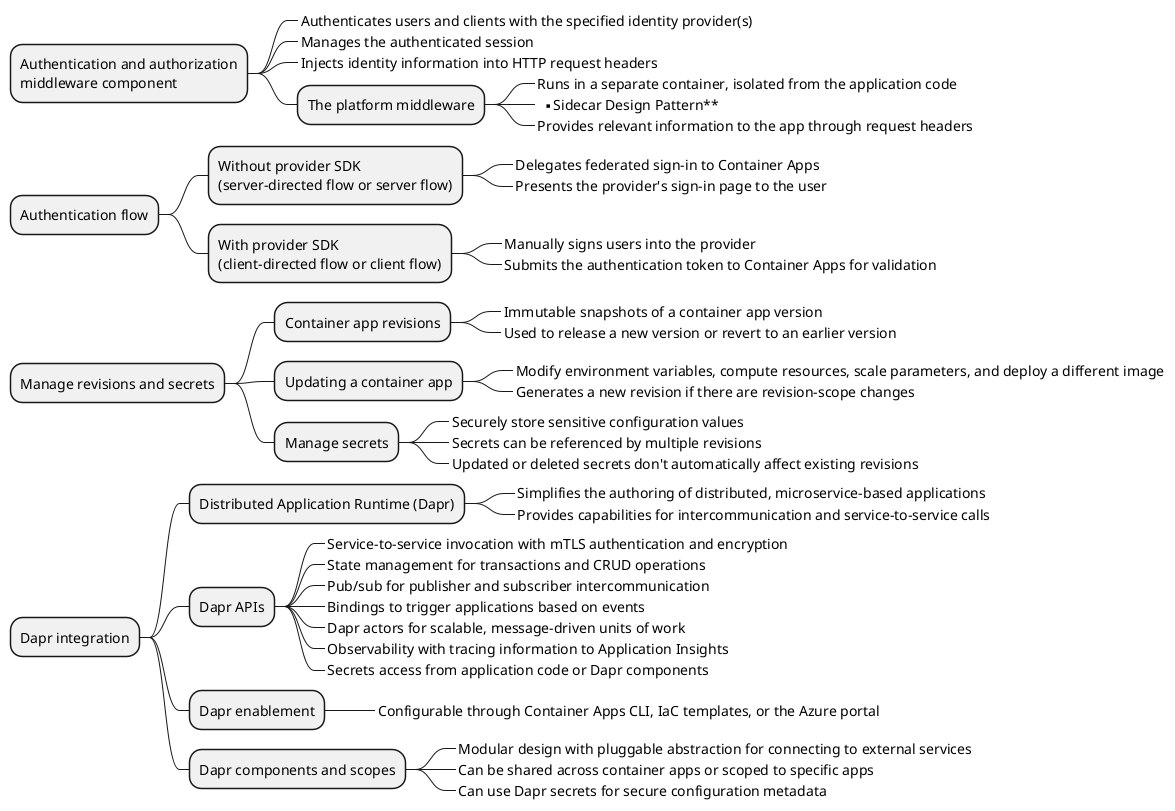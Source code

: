 @startmindmap
skinparam nodeWidth 200
skinparam nodeHeight 30


+ Authentication and authorization\nmiddleware component
++_ Authenticates users and clients with the specified identity provider(s)
++_ Manages the authenticated session
++_ Injects identity information into HTTP request headers
++ The platform middleware
+++_ Runs in a separate container, isolated from the application code
+++_ ** Sidecar Design Pattern**
+++_ Provides relevant information to the app through request headers

+ Authentication flow
++ Without provider SDK\n(server-directed flow or server flow)
+++_ Delegates federated sign-in to Container Apps
+++_ Presents the provider's sign-in page to the user
++ With provider SDK\n(client-directed flow or client flow)
+++_ Manually signs users into the provider
+++_ Submits the authentication token to Container Apps for validation

+ Manage revisions and secrets
++ Container app revisions
+++_ Immutable snapshots of a container app version
+++_ Used to release a new version or revert to an earlier version
++ Updating a container app
+++_ Modify environment variables, compute resources, scale parameters, and deploy a different image
+++_ Generates a new revision if there are revision-scope changes
++ Manage secrets
+++_ Securely store sensitive configuration values
+++_ Secrets can be referenced by multiple revisions
+++_ Updated or deleted secrets don't automatically affect existing revisions

+ Dapr integration
++ Distributed Application Runtime (Dapr)
+++_ Simplifies the authoring of distributed, microservice-based applications
+++_ Provides capabilities for intercommunication and service-to-service calls
++ Dapr APIs
+++_ Service-to-service invocation with mTLS authentication and encryption
+++_ State management for transactions and CRUD operations
+++_ Pub/sub for publisher and subscriber intercommunication
+++_ Bindings to trigger applications based on events
+++_ Dapr actors for scalable, message-driven units of work
+++_ Observability with tracing information to Application Insights
+++_ Secrets access from application code or Dapr components
++ Dapr enablement
+++_ Configurable through Container Apps CLI, IaC templates, or the Azure portal
++ Dapr components and scopes
+++_ Modular design with pluggable abstraction for connecting to external services
+++_ Can be shared across container apps or scoped to specific apps
+++_ Can use Dapr secrets for secure configuration metadata
@endmindmap
